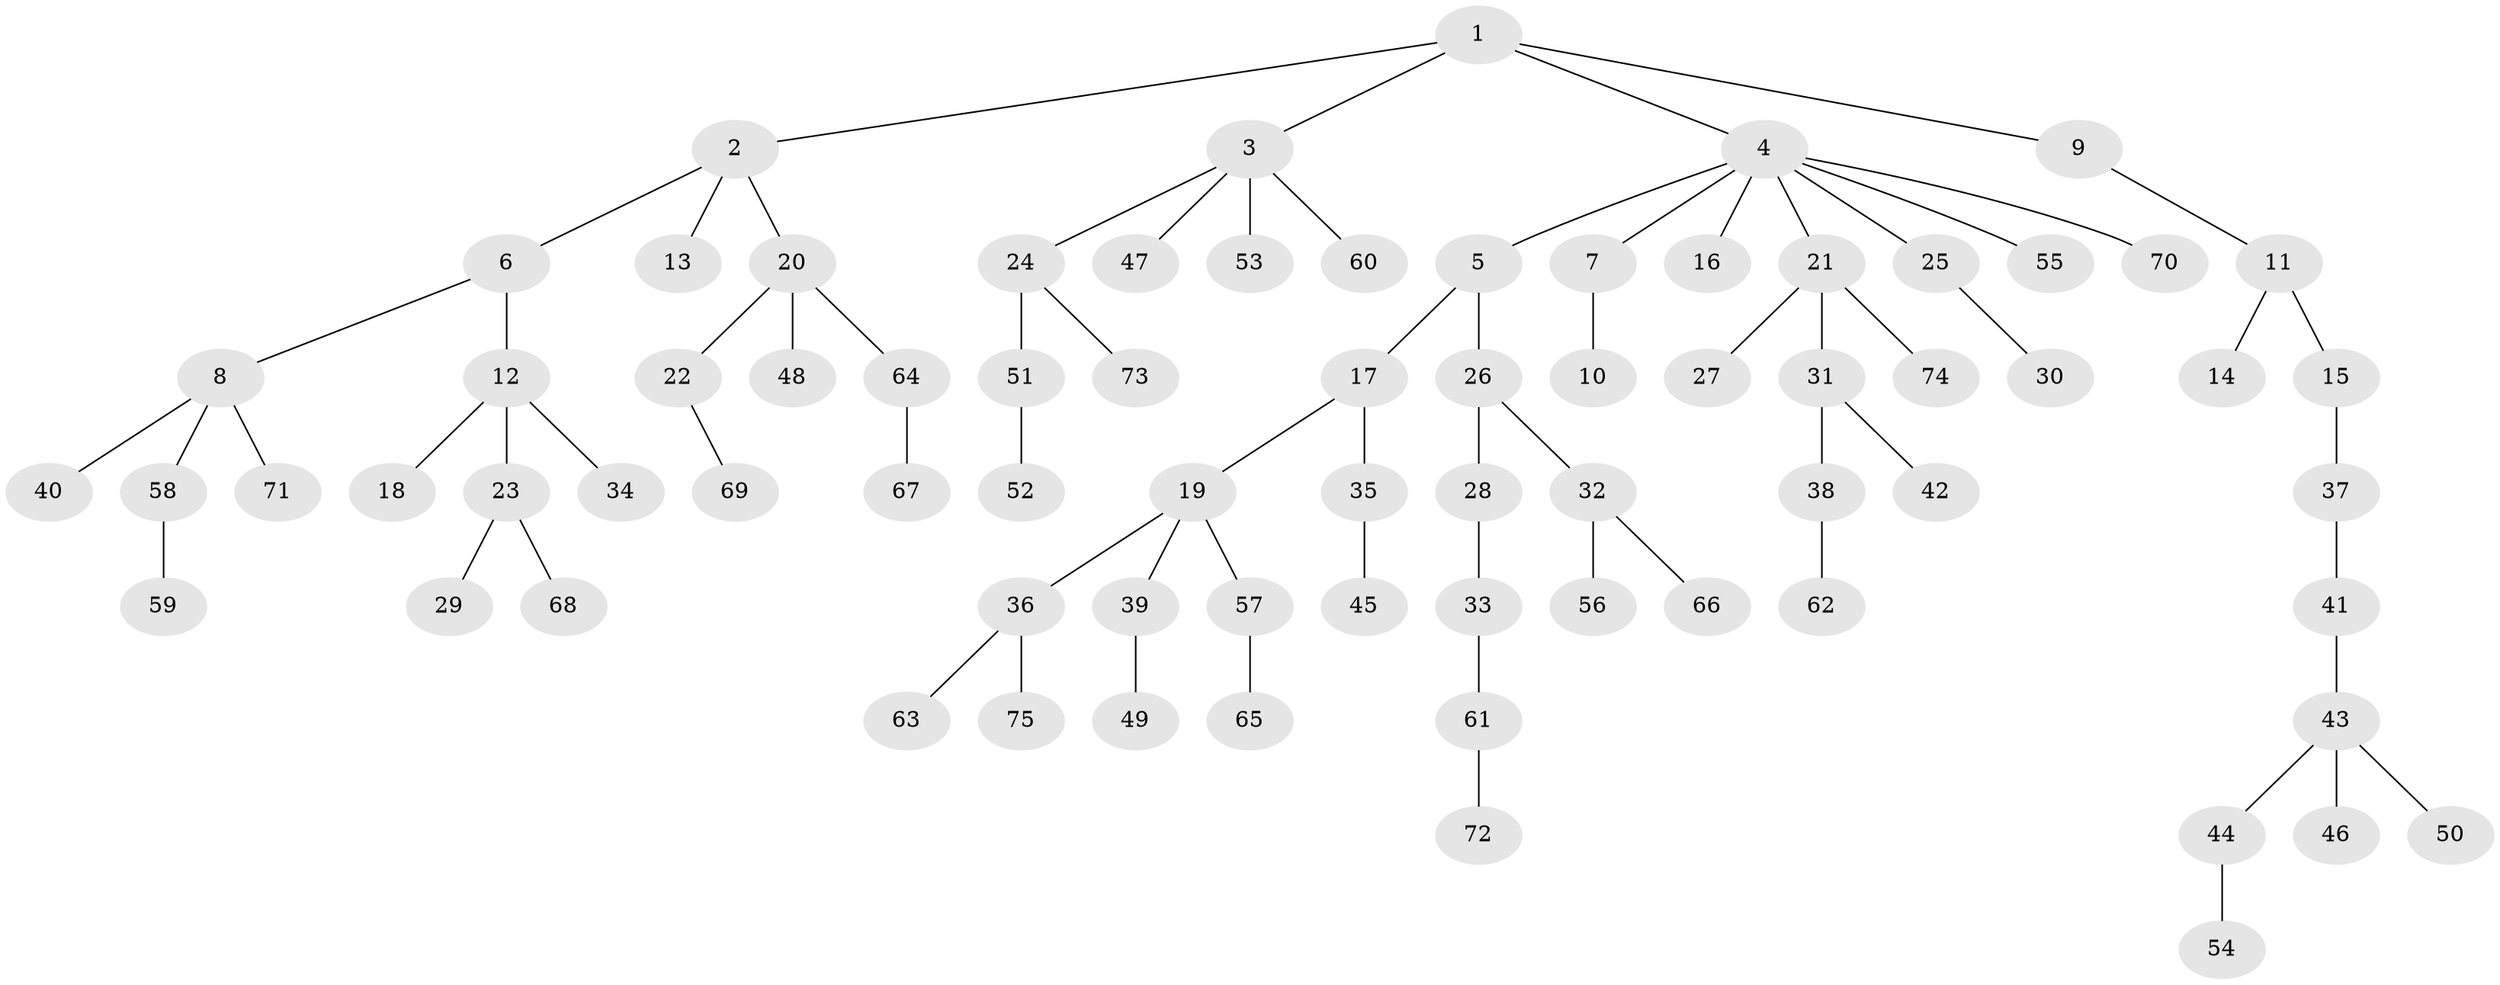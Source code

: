 // Generated by graph-tools (version 1.1) at 2025/15/03/09/25 04:15:21]
// undirected, 75 vertices, 74 edges
graph export_dot {
graph [start="1"]
  node [color=gray90,style=filled];
  1;
  2;
  3;
  4;
  5;
  6;
  7;
  8;
  9;
  10;
  11;
  12;
  13;
  14;
  15;
  16;
  17;
  18;
  19;
  20;
  21;
  22;
  23;
  24;
  25;
  26;
  27;
  28;
  29;
  30;
  31;
  32;
  33;
  34;
  35;
  36;
  37;
  38;
  39;
  40;
  41;
  42;
  43;
  44;
  45;
  46;
  47;
  48;
  49;
  50;
  51;
  52;
  53;
  54;
  55;
  56;
  57;
  58;
  59;
  60;
  61;
  62;
  63;
  64;
  65;
  66;
  67;
  68;
  69;
  70;
  71;
  72;
  73;
  74;
  75;
  1 -- 2;
  1 -- 3;
  1 -- 4;
  1 -- 9;
  2 -- 6;
  2 -- 13;
  2 -- 20;
  3 -- 24;
  3 -- 47;
  3 -- 53;
  3 -- 60;
  4 -- 5;
  4 -- 7;
  4 -- 16;
  4 -- 21;
  4 -- 25;
  4 -- 55;
  4 -- 70;
  5 -- 17;
  5 -- 26;
  6 -- 8;
  6 -- 12;
  7 -- 10;
  8 -- 40;
  8 -- 58;
  8 -- 71;
  9 -- 11;
  11 -- 14;
  11 -- 15;
  12 -- 18;
  12 -- 23;
  12 -- 34;
  15 -- 37;
  17 -- 19;
  17 -- 35;
  19 -- 36;
  19 -- 39;
  19 -- 57;
  20 -- 22;
  20 -- 48;
  20 -- 64;
  21 -- 27;
  21 -- 31;
  21 -- 74;
  22 -- 69;
  23 -- 29;
  23 -- 68;
  24 -- 51;
  24 -- 73;
  25 -- 30;
  26 -- 28;
  26 -- 32;
  28 -- 33;
  31 -- 38;
  31 -- 42;
  32 -- 56;
  32 -- 66;
  33 -- 61;
  35 -- 45;
  36 -- 63;
  36 -- 75;
  37 -- 41;
  38 -- 62;
  39 -- 49;
  41 -- 43;
  43 -- 44;
  43 -- 46;
  43 -- 50;
  44 -- 54;
  51 -- 52;
  57 -- 65;
  58 -- 59;
  61 -- 72;
  64 -- 67;
}
